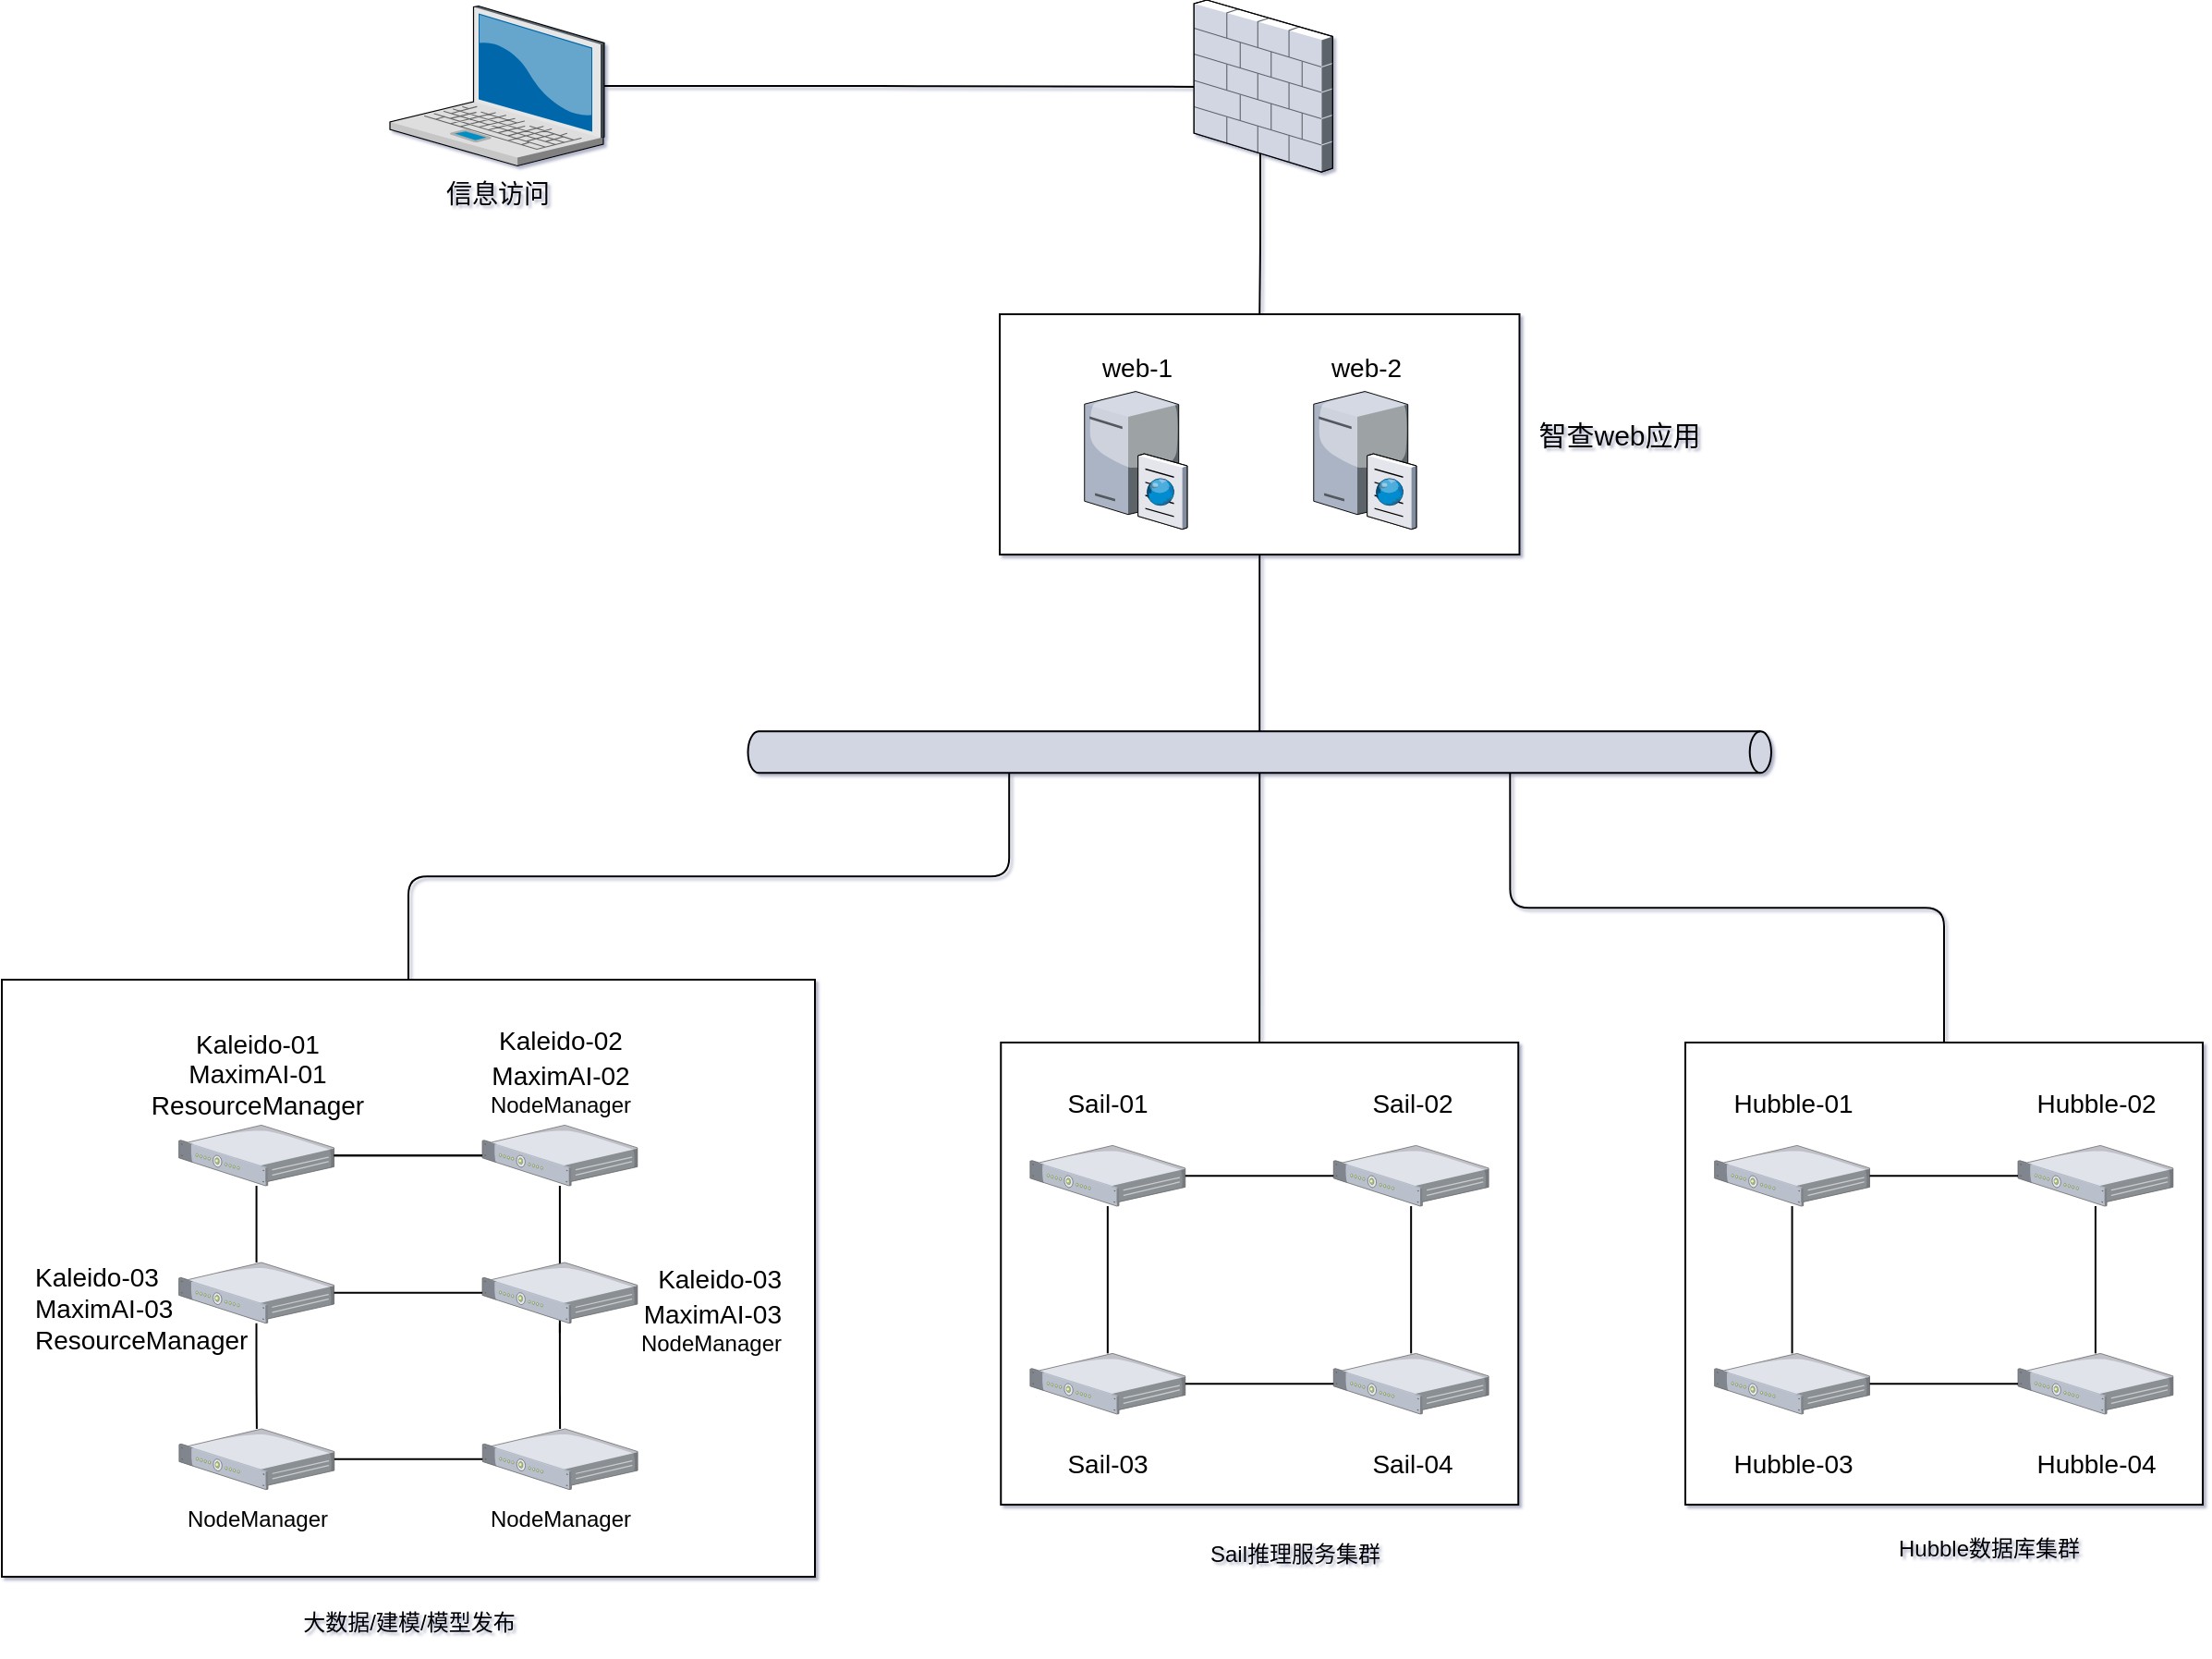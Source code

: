 <mxfile version="16.6.2" type="github">
  <diagram name="Page-1" id="e3a06f82-3646-2815-327d-82caf3d4e204">
    <mxGraphModel dx="1646" dy="755" grid="0" gridSize="10" guides="1" tooltips="1" connect="1" arrows="1" fold="1" page="1" pageScale="1.5" pageWidth="1169" pageHeight="826" background="none" math="0" shadow="1">
      <root>
        <mxCell id="0" style=";html=1;" />
        <mxCell id="1" style=";html=1;" parent="0" />
        <mxCell id="W6fJpK6H0EL8F6D3os2s-2" style="edgeStyle=orthogonalEdgeStyle;orthogonalLoop=1;jettySize=auto;html=1;entryX=0.08;entryY=0.505;entryDx=0;entryDy=0;entryPerimeter=0;endArrow=none;endFill=0;" edge="1" parent="1" source="6a7d8f32e03d9370-2" target="6a7d8f32e03d9370-17">
          <mxGeometry relative="1" as="geometry" />
        </mxCell>
        <mxCell id="6a7d8f32e03d9370-2" value="信息访问" style="verticalLabelPosition=bottom;aspect=fixed;html=1;verticalAlign=top;strokeColor=none;shape=mxgraph.citrix.laptop_2;fontSize=14;" parent="1" vertex="1">
          <mxGeometry x="320.0" y="73.25" width="116" height="86.5" as="geometry" />
        </mxCell>
        <mxCell id="W6fJpK6H0EL8F6D3os2s-1" value="" style="edgeStyle=orthogonalEdgeStyle;orthogonalLoop=1;jettySize=auto;html=1;entryX=0.5;entryY=0;entryDx=0;entryDy=0;endArrow=none;endFill=0;exitX=0.478;exitY=0.753;exitDx=0;exitDy=0;exitPerimeter=0;" edge="1" parent="1" source="6a7d8f32e03d9370-17" target="TddsiLiBOiZgONE5JxTx-70">
          <mxGeometry relative="1" as="geometry" />
        </mxCell>
        <mxCell id="6a7d8f32e03d9370-17" value="" style="verticalLabelPosition=bottom;aspect=fixed;html=1;verticalAlign=top;strokeColor=none;shape=mxgraph.citrix.firewall;fontSize=14;" parent="1" vertex="1">
          <mxGeometry x="755.13" y="70" width="75" height="93" as="geometry" />
        </mxCell>
        <mxCell id="W6fJpK6H0EL8F6D3os2s-14" style="edgeStyle=orthogonalEdgeStyle;orthogonalLoop=1;jettySize=auto;html=1;fontFamily=Helvetica;endArrow=none;endFill=0;" edge="1" parent="1" source="TddsiLiBOiZgONE5JxTx-21" target="TddsiLiBOiZgONE5JxTx-50">
          <mxGeometry relative="1" as="geometry" />
        </mxCell>
        <mxCell id="W6fJpK6H0EL8F6D3os2s-15" style="edgeStyle=orthogonalEdgeStyle;orthogonalLoop=1;jettySize=auto;html=1;exitX=1;exitY=0;exitDx=0;exitDy=412.401;exitPerimeter=0;entryX=0.5;entryY=0;entryDx=0;entryDy=0;fontFamily=Helvetica;endArrow=none;endFill=0;" edge="1" parent="1" source="TddsiLiBOiZgONE5JxTx-21" target="TddsiLiBOiZgONE5JxTx-60">
          <mxGeometry relative="1" as="geometry" />
        </mxCell>
        <mxCell id="W6fJpK6H0EL8F6D3os2s-16" style="edgeStyle=orthogonalEdgeStyle;orthogonalLoop=1;jettySize=auto;html=1;exitX=1;exitY=0;exitDx=0;exitDy=141.349;exitPerimeter=0;fontFamily=Helvetica;endArrow=none;endFill=0;" edge="1" parent="1" source="TddsiLiBOiZgONE5JxTx-21" target="TddsiLiBOiZgONE5JxTx-33">
          <mxGeometry relative="1" as="geometry" />
        </mxCell>
        <mxCell id="TddsiLiBOiZgONE5JxTx-21" value="" style="shape=cylinder3;whiteSpace=wrap;html=1;boundedLbl=1;backgroundOutline=1;size=5.824;rotation=90;labelBackgroundColor=none;fillColor=#d2d6e2;" parent="1" vertex="1">
          <mxGeometry x="779.38" y="200" width="22.5" height="553.75" as="geometry" />
        </mxCell>
        <mxCell id="TddsiLiBOiZgONE5JxTx-48" value="" style="group;" parent="1" vertex="1" connectable="0">
          <mxGeometry x="1021" y="634" width="280" height="250" as="geometry" />
        </mxCell>
        <mxCell id="TddsiLiBOiZgONE5JxTx-33" value="" style="whiteSpace=wrap;html=1;" parent="TddsiLiBOiZgONE5JxTx-48" vertex="1">
          <mxGeometry width="280" height="250" as="geometry" />
        </mxCell>
        <mxCell id="TddsiLiBOiZgONE5JxTx-34" value="&lt;p class=&quot;MsoNormal&quot;&gt;&lt;span style=&quot;font-size: 10.5pt&quot;&gt;Hubble-01&lt;/span&gt;&lt;/p&gt;" style="verticalLabelPosition=top;aspect=fixed;html=1;verticalAlign=bottom;strokeColor=none;align=center;outlineConnect=0;shape=mxgraph.citrix.1u_2u_server;labelPosition=center;" parent="TddsiLiBOiZgONE5JxTx-48" vertex="1">
          <mxGeometry x="15.822" y="55.691" width="83.925" height="32.813" as="geometry" />
        </mxCell>
        <mxCell id="TddsiLiBOiZgONE5JxTx-35" value="&lt;p class=&quot;MsoNormal&quot;&gt;&lt;span style=&quot;font-size: 10.5pt&quot;&gt;Hubble-02&lt;/span&gt;&lt;/p&gt;" style="verticalLabelPosition=top;aspect=fixed;html=1;verticalAlign=bottom;strokeColor=none;align=center;outlineConnect=0;shape=mxgraph.citrix.1u_2u_server;labelPosition=center;" parent="TddsiLiBOiZgONE5JxTx-48" vertex="1">
          <mxGeometry x="179.999" y="55.691" width="83.925" height="32.813" as="geometry" />
        </mxCell>
        <mxCell id="TddsiLiBOiZgONE5JxTx-36" value="" style="edgeStyle=orthogonalEdgeStyle;orthogonalLoop=1;jettySize=auto;html=1;endArrow=none;endFill=0;" parent="TddsiLiBOiZgONE5JxTx-48" source="TddsiLiBOiZgONE5JxTx-34" target="TddsiLiBOiZgONE5JxTx-35" edge="1">
          <mxGeometry relative="1" as="geometry" />
        </mxCell>
        <mxCell id="TddsiLiBOiZgONE5JxTx-37" value="&lt;p class=&quot;MsoNormal&quot;&gt;&lt;span style=&quot;font-size: 10.5pt&quot;&gt;Hubble-03&lt;/span&gt;&lt;/p&gt;" style="verticalLabelPosition=bottom;aspect=fixed;html=1;verticalAlign=top;strokeColor=none;align=center;outlineConnect=0;shape=mxgraph.citrix.1u_2u_server;" parent="TddsiLiBOiZgONE5JxTx-48" vertex="1">
          <mxGeometry x="15.822" y="168.184" width="83.925" height="32.813" as="geometry" />
        </mxCell>
        <mxCell id="TddsiLiBOiZgONE5JxTx-38" value="&lt;p class=&quot;MsoNormal&quot;&gt;&lt;span style=&quot;font-size: 10.5pt&quot;&gt;Hubble-04&lt;/span&gt;&lt;/p&gt;" style="verticalLabelPosition=bottom;aspect=fixed;html=1;verticalAlign=top;strokeColor=none;align=center;outlineConnect=0;shape=mxgraph.citrix.1u_2u_server;" parent="TddsiLiBOiZgONE5JxTx-48" vertex="1">
          <mxGeometry x="179.999" y="168.184" width="83.925" height="32.813" as="geometry" />
        </mxCell>
        <mxCell id="TddsiLiBOiZgONE5JxTx-39" value="" style="edgeStyle=orthogonalEdgeStyle;orthogonalLoop=1;jettySize=auto;html=1;endArrow=none;endFill=0;" parent="TddsiLiBOiZgONE5JxTx-48" source="TddsiLiBOiZgONE5JxTx-35" target="TddsiLiBOiZgONE5JxTx-38" edge="1">
          <mxGeometry relative="1" as="geometry" />
        </mxCell>
        <mxCell id="TddsiLiBOiZgONE5JxTx-40" value="" style="edgeStyle=orthogonalEdgeStyle;orthogonalLoop=1;jettySize=auto;html=1;endArrow=none;endFill=0;" parent="TddsiLiBOiZgONE5JxTx-48" source="TddsiLiBOiZgONE5JxTx-37" target="TddsiLiBOiZgONE5JxTx-38" edge="1">
          <mxGeometry relative="1" as="geometry" />
        </mxCell>
        <mxCell id="TddsiLiBOiZgONE5JxTx-45" value="" style="edgeStyle=orthogonalEdgeStyle;orthogonalLoop=1;jettySize=auto;html=1;endArrow=none;endFill=0;" parent="TddsiLiBOiZgONE5JxTx-48" source="TddsiLiBOiZgONE5JxTx-34" target="TddsiLiBOiZgONE5JxTx-37" edge="1">
          <mxGeometry relative="1" as="geometry" />
        </mxCell>
        <mxCell id="TddsiLiBOiZgONE5JxTx-49" value="" style="group;" parent="1" vertex="1" connectable="0">
          <mxGeometry x="650.63" y="634" width="280" height="250" as="geometry" />
        </mxCell>
        <mxCell id="TddsiLiBOiZgONE5JxTx-50" value="" style="whiteSpace=wrap;html=1;" parent="TddsiLiBOiZgONE5JxTx-49" vertex="1">
          <mxGeometry width="280" height="250" as="geometry" />
        </mxCell>
        <mxCell id="TddsiLiBOiZgONE5JxTx-51" value="&lt;p class=&quot;MsoNormal&quot;&gt;&lt;span style=&quot;font-size: 10.5pt&quot;&gt;Sail&lt;/span&gt;&lt;span style=&quot;font-size: 10.5pt&quot;&gt;-01&lt;/span&gt;&lt;/p&gt;" style="verticalLabelPosition=top;aspect=fixed;html=1;verticalAlign=bottom;strokeColor=none;align=center;outlineConnect=0;shape=mxgraph.citrix.1u_2u_server;labelPosition=center;" parent="TddsiLiBOiZgONE5JxTx-49" vertex="1">
          <mxGeometry x="15.822" y="55.691" width="83.925" height="32.813" as="geometry" />
        </mxCell>
        <mxCell id="TddsiLiBOiZgONE5JxTx-52" value="&lt;p class=&quot;MsoNormal&quot;&gt;&lt;span style=&quot;font-size: 10.5pt&quot;&gt;Sail&lt;/span&gt;&lt;span style=&quot;font-size: 10.5pt&quot;&gt;-02&lt;/span&gt;&lt;/p&gt;" style="verticalLabelPosition=top;aspect=fixed;html=1;verticalAlign=bottom;strokeColor=none;align=center;outlineConnect=0;shape=mxgraph.citrix.1u_2u_server;labelPosition=center;" parent="TddsiLiBOiZgONE5JxTx-49" vertex="1">
          <mxGeometry x="179.999" y="55.691" width="83.925" height="32.813" as="geometry" />
        </mxCell>
        <mxCell id="TddsiLiBOiZgONE5JxTx-53" value="" style="edgeStyle=orthogonalEdgeStyle;orthogonalLoop=1;jettySize=auto;html=1;endArrow=none;endFill=0;" parent="TddsiLiBOiZgONE5JxTx-49" source="TddsiLiBOiZgONE5JxTx-51" target="TddsiLiBOiZgONE5JxTx-52" edge="1">
          <mxGeometry relative="1" as="geometry" />
        </mxCell>
        <mxCell id="TddsiLiBOiZgONE5JxTx-54" value="&lt;p class=&quot;MsoNormal&quot;&gt;&lt;span style=&quot;font-size: 10.5pt&quot;&gt;Sail&lt;/span&gt;&lt;span style=&quot;font-size: 10.5pt&quot;&gt;-03&lt;/span&gt;&lt;/p&gt;" style="verticalLabelPosition=bottom;aspect=fixed;html=1;verticalAlign=top;strokeColor=none;align=center;outlineConnect=0;shape=mxgraph.citrix.1u_2u_server;" parent="TddsiLiBOiZgONE5JxTx-49" vertex="1">
          <mxGeometry x="15.822" y="168.184" width="83.925" height="32.813" as="geometry" />
        </mxCell>
        <mxCell id="TddsiLiBOiZgONE5JxTx-55" value="&lt;p class=&quot;MsoNormal&quot;&gt;&lt;span style=&quot;font-size: 10.5pt&quot;&gt;Sail&lt;/span&gt;&lt;span style=&quot;font-size: 10.5pt&quot;&gt;-04&lt;/span&gt;&lt;/p&gt;" style="verticalLabelPosition=bottom;aspect=fixed;html=1;verticalAlign=top;strokeColor=none;align=center;outlineConnect=0;shape=mxgraph.citrix.1u_2u_server;" parent="TddsiLiBOiZgONE5JxTx-49" vertex="1">
          <mxGeometry x="179.999" y="168.184" width="83.925" height="32.813" as="geometry" />
        </mxCell>
        <mxCell id="TddsiLiBOiZgONE5JxTx-56" value="" style="edgeStyle=orthogonalEdgeStyle;orthogonalLoop=1;jettySize=auto;html=1;endArrow=none;endFill=0;" parent="TddsiLiBOiZgONE5JxTx-49" source="TddsiLiBOiZgONE5JxTx-52" target="TddsiLiBOiZgONE5JxTx-55" edge="1">
          <mxGeometry relative="1" as="geometry" />
        </mxCell>
        <mxCell id="TddsiLiBOiZgONE5JxTx-57" value="" style="edgeStyle=orthogonalEdgeStyle;orthogonalLoop=1;jettySize=auto;html=1;endArrow=none;endFill=0;" parent="TddsiLiBOiZgONE5JxTx-49" source="TddsiLiBOiZgONE5JxTx-54" target="TddsiLiBOiZgONE5JxTx-55" edge="1">
          <mxGeometry relative="1" as="geometry" />
        </mxCell>
        <mxCell id="TddsiLiBOiZgONE5JxTx-58" value="" style="edgeStyle=orthogonalEdgeStyle;orthogonalLoop=1;jettySize=auto;html=1;endArrow=none;endFill=0;" parent="TddsiLiBOiZgONE5JxTx-49" source="TddsiLiBOiZgONE5JxTx-51" target="TddsiLiBOiZgONE5JxTx-54" edge="1">
          <mxGeometry relative="1" as="geometry" />
        </mxCell>
        <mxCell id="TddsiLiBOiZgONE5JxTx-75" value="" style="group;" parent="1" vertex="1" connectable="0">
          <mxGeometry x="650" y="240" width="390" height="130" as="geometry" />
        </mxCell>
        <mxCell id="TddsiLiBOiZgONE5JxTx-70" value="" style="whiteSpace=wrap;html=1;" parent="TddsiLiBOiZgONE5JxTx-75" vertex="1">
          <mxGeometry width="281.25" height="130" as="geometry" />
        </mxCell>
        <mxCell id="6a7d8f32e03d9370-15" value="web-1" style="verticalLabelPosition=top;aspect=fixed;html=1;verticalAlign=bottom;strokeColor=none;shape=mxgraph.citrix.cache_server;fontSize=14;labelPosition=center;align=center;" parent="TddsiLiBOiZgONE5JxTx-75" vertex="1">
          <mxGeometry x="45.866" y="40" width="55.48" height="76.19" as="geometry" />
        </mxCell>
        <mxCell id="TddsiLiBOiZgONE5JxTx-1" value="web-2" style="verticalLabelPosition=top;aspect=fixed;html=1;verticalAlign=bottom;strokeColor=none;shape=mxgraph.citrix.cache_server;fontSize=14;labelPosition=center;align=center;" parent="TddsiLiBOiZgONE5JxTx-75" vertex="1">
          <mxGeometry x="169.875" y="40" width="55.48" height="76.19" as="geometry" />
        </mxCell>
        <mxCell id="TddsiLiBOiZgONE5JxTx-74" value="&lt;font style=&quot;font-size: 15px&quot;&gt;智查web应用&lt;/font&gt;" style="text;html=1;strokeColor=none;fillColor=none;align=center;verticalAlign=middle;whiteSpace=wrap;" parent="TddsiLiBOiZgONE5JxTx-75" vertex="1">
          <mxGeometry x="281.25" y="30" width="108.75" height="70" as="geometry" />
        </mxCell>
        <mxCell id="W6fJpK6H0EL8F6D3os2s-13" style="edgeStyle=orthogonalEdgeStyle;orthogonalLoop=1;jettySize=auto;html=1;fontFamily=Helvetica;endArrow=none;endFill=0;" edge="1" parent="1" source="TddsiLiBOiZgONE5JxTx-70" target="TddsiLiBOiZgONE5JxTx-21">
          <mxGeometry relative="1" as="geometry" />
        </mxCell>
        <mxCell id="W6fJpK6H0EL8F6D3os2s-17" value="" style="group;" vertex="1" connectable="0" parent="1">
          <mxGeometry x="110" y="600" width="440" height="323" as="geometry" />
        </mxCell>
        <mxCell id="TddsiLiBOiZgONE5JxTx-60" value="" style="whiteSpace=wrap;html=1;" parent="W6fJpK6H0EL8F6D3os2s-17" vertex="1">
          <mxGeometry width="440" height="323" as="geometry" />
        </mxCell>
        <mxCell id="TddsiLiBOiZgONE5JxTx-61" value="&lt;p&gt;&lt;span style=&quot;font-weight: normal&quot;&gt;&lt;span style=&quot;font-size: 10.5pt&quot;&gt;Kaleido-01&lt;br&gt;&lt;/span&gt;&lt;/span&gt;&lt;span style=&quot;font-weight: normal&quot;&gt;&lt;span style=&quot;font-size: 10.5pt&quot;&gt;MaximAI-01&lt;br&gt;&lt;/span&gt;&lt;/span&gt;&lt;span style=&quot;font-size: 14px&quot;&gt;ResourceManager&lt;/span&gt;&lt;/p&gt;" style="verticalLabelPosition=top;aspect=fixed;html=1;verticalAlign=bottom;strokeColor=none;align=center;outlineConnect=0;shape=mxgraph.citrix.1u_2u_server;labelPosition=center;spacing=-10;" parent="W6fJpK6H0EL8F6D3os2s-17" vertex="1">
          <mxGeometry x="95.822" y="78.691" width="83.925" height="32.813" as="geometry" />
        </mxCell>
        <mxCell id="TddsiLiBOiZgONE5JxTx-62" value="&lt;p style=&quot;line-height: 1.3&quot;&gt;&lt;span style=&quot;font-weight: normal&quot;&gt;&lt;span style=&quot;font-size: 10.5pt&quot;&gt;Kaleido-02&lt;br&gt;&lt;/span&gt;&lt;/span&gt;&lt;span style=&quot;font-weight: normal&quot;&gt;&lt;span style=&quot;font-size: 10.5pt&quot;&gt;MaximAI-02&lt;br&gt;&lt;/span&gt;&lt;/span&gt;&lt;font face=&quot;Helvetica&quot; style=&quot;line-height: 1&quot;&gt;NodeManager&lt;/font&gt;&lt;/p&gt;" style="verticalLabelPosition=top;aspect=fixed;html=1;verticalAlign=bottom;strokeColor=none;align=center;outlineConnect=0;shape=mxgraph.citrix.1u_2u_server;labelPosition=center;spacingTop=0;spacing=-10;" parent="W6fJpK6H0EL8F6D3os2s-17" vertex="1">
          <mxGeometry x="259.999" y="78.691" width="83.925" height="32.813" as="geometry" />
        </mxCell>
        <mxCell id="W6fJpK6H0EL8F6D3os2s-8" value="" style="edgeStyle=orthogonalEdgeStyle;orthogonalLoop=1;jettySize=auto;html=1;fontFamily=Helvetica;endArrow=none;endFill=0;" edge="1" parent="W6fJpK6H0EL8F6D3os2s-17" source="TddsiLiBOiZgONE5JxTx-61" target="TddsiLiBOiZgONE5JxTx-62">
          <mxGeometry relative="1" as="geometry" />
        </mxCell>
        <mxCell id="TddsiLiBOiZgONE5JxTx-63" value="" style="edgeStyle=orthogonalEdgeStyle;orthogonalLoop=1;jettySize=auto;html=1;endArrow=none;endFill=0;" parent="W6fJpK6H0EL8F6D3os2s-17" source="TddsiLiBOiZgONE5JxTx-61" target="TddsiLiBOiZgONE5JxTx-62" edge="1">
          <mxGeometry relative="1" as="geometry" />
        </mxCell>
        <mxCell id="TddsiLiBOiZgONE5JxTx-64" value="&lt;p&gt;&lt;span style=&quot;font-weight: normal&quot;&gt;&lt;span style=&quot;font-size: 10.5pt&quot;&gt;Kaleido-03&lt;br&gt;&lt;/span&gt;&lt;/span&gt;&lt;span style=&quot;font-weight: normal&quot;&gt;&lt;span style=&quot;font-size: 10.5pt&quot;&gt;MaximAI-03&lt;br&gt;&lt;/span&gt;&lt;/span&gt;&lt;span style=&quot;font-size: 14px&quot;&gt;ResourceManager&lt;/span&gt;&lt;/p&gt;" style="verticalLabelPosition=bottom;aspect=fixed;html=1;verticalAlign=top;strokeColor=none;align=left;outlineConnect=0;shape=mxgraph.citrix.1u_2u_server;spacing=0;labelPosition=left;spacingRight=0;spacingBottom=0;spacingLeft=6;spacingTop=-50;" parent="W6fJpK6H0EL8F6D3os2s-17" vertex="1">
          <mxGeometry x="95.822" y="153.004" width="83.925" height="32.813" as="geometry" />
        </mxCell>
        <mxCell id="TddsiLiBOiZgONE5JxTx-66" value="" style="edgeStyle=orthogonalEdgeStyle;orthogonalLoop=1;jettySize=auto;html=1;endArrow=none;endFill=0;" parent="W6fJpK6H0EL8F6D3os2s-17" source="TddsiLiBOiZgONE5JxTx-62" edge="1">
          <mxGeometry relative="1" as="geometry">
            <mxPoint x="301.961" y="191.184" as="targetPoint" />
          </mxGeometry>
        </mxCell>
        <mxCell id="TddsiLiBOiZgONE5JxTx-68" value="" style="edgeStyle=orthogonalEdgeStyle;orthogonalLoop=1;jettySize=auto;html=1;endArrow=none;endFill=0;" parent="W6fJpK6H0EL8F6D3os2s-17" source="TddsiLiBOiZgONE5JxTx-61" target="TddsiLiBOiZgONE5JxTx-64" edge="1">
          <mxGeometry relative="1" as="geometry" />
        </mxCell>
        <mxCell id="W6fJpK6H0EL8F6D3os2s-3" value="&lt;p style=&quot;line-height: 1.3&quot;&gt;&lt;span style=&quot;font-weight: normal&quot;&gt;&lt;span style=&quot;font-size: 10.5pt&quot;&gt;Kaleido-03&lt;br&gt;&lt;/span&gt;&lt;/span&gt;&lt;span style=&quot;font-weight: normal&quot;&gt;&lt;span style=&quot;font-size: 10.5pt&quot;&gt;MaximAI-03&lt;br&gt;&lt;/span&gt;&lt;/span&gt;&lt;font face=&quot;Helvetica&quot; style=&quot;line-height: 1&quot;&gt;NodeManager&lt;/font&gt;&lt;/p&gt;" style="verticalLabelPosition=middle;aspect=fixed;html=1;verticalAlign=middle;strokeColor=none;align=right;outlineConnect=0;shape=mxgraph.citrix.1u_2u_server;spacing=0;spacingTop=20;spacingRight=7;spacingLeft=0;labelPosition=right;" vertex="1" parent="W6fJpK6H0EL8F6D3os2s-17">
          <mxGeometry x="260.002" y="153.004" width="83.925" height="32.813" as="geometry" />
        </mxCell>
        <mxCell id="W6fJpK6H0EL8F6D3os2s-6" value="" style="edgeStyle=orthogonalEdgeStyle;orthogonalLoop=1;jettySize=auto;html=1;fontFamily=Helvetica;endArrow=none;endFill=0;" edge="1" parent="W6fJpK6H0EL8F6D3os2s-17" source="TddsiLiBOiZgONE5JxTx-64" target="W6fJpK6H0EL8F6D3os2s-3">
          <mxGeometry relative="1" as="geometry" />
        </mxCell>
        <mxCell id="W6fJpK6H0EL8F6D3os2s-4" value="&lt;pre style=&quot;line-height: 1.3&quot;&gt;&lt;font face=&quot;Helvetica&quot; style=&quot;line-height: 1&quot;&gt;NodeManager&lt;/font&gt;&lt;/pre&gt;" style="verticalLabelPosition=bottom;aspect=fixed;html=1;verticalAlign=top;strokeColor=none;align=center;outlineConnect=0;shape=mxgraph.citrix.1u_2u_server;spacing=-8;" vertex="1" parent="W6fJpK6H0EL8F6D3os2s-17">
          <mxGeometry x="95.952" y="243.004" width="83.925" height="32.813" as="geometry" />
        </mxCell>
        <mxCell id="W6fJpK6H0EL8F6D3os2s-9" value="" style="edgeStyle=orthogonalEdgeStyle;orthogonalLoop=1;jettySize=auto;html=1;fontFamily=Helvetica;endArrow=none;endFill=0;" edge="1" parent="W6fJpK6H0EL8F6D3os2s-17" source="TddsiLiBOiZgONE5JxTx-64" target="W6fJpK6H0EL8F6D3os2s-4">
          <mxGeometry relative="1" as="geometry" />
        </mxCell>
        <mxCell id="W6fJpK6H0EL8F6D3os2s-7" value="&lt;pre style=&quot;line-height: 1.3&quot;&gt;&lt;font face=&quot;Helvetica&quot; style=&quot;line-height: 1&quot;&gt;NodeManager&lt;/font&gt;&lt;/pre&gt;" style="verticalLabelPosition=bottom;aspect=fixed;html=1;verticalAlign=top;strokeColor=none;align=center;outlineConnect=0;shape=mxgraph.citrix.1u_2u_server;spacing=-8;" vertex="1" parent="W6fJpK6H0EL8F6D3os2s-17">
          <mxGeometry x="260.132" y="243.004" width="83.925" height="32.813" as="geometry" />
        </mxCell>
        <mxCell id="W6fJpK6H0EL8F6D3os2s-10" value="" style="edgeStyle=orthogonalEdgeStyle;orthogonalLoop=1;jettySize=auto;html=1;fontFamily=Helvetica;endArrow=none;endFill=0;" edge="1" parent="W6fJpK6H0EL8F6D3os2s-17" source="W6fJpK6H0EL8F6D3os2s-3" target="W6fJpK6H0EL8F6D3os2s-7">
          <mxGeometry relative="1" as="geometry" />
        </mxCell>
        <mxCell id="W6fJpK6H0EL8F6D3os2s-11" value="" style="edgeStyle=orthogonalEdgeStyle;orthogonalLoop=1;jettySize=auto;html=1;fontFamily=Helvetica;endArrow=none;endFill=0;" edge="1" parent="W6fJpK6H0EL8F6D3os2s-17" source="W6fJpK6H0EL8F6D3os2s-4" target="W6fJpK6H0EL8F6D3os2s-7">
          <mxGeometry relative="1" as="geometry" />
        </mxCell>
        <mxCell id="W6fJpK6H0EL8F6D3os2s-18" value="Sail推理服务集群" style="text;html=1;strokeColor=none;fillColor=none;align=center;verticalAlign=middle;whiteSpace=wrap;rounded=0;labelBackgroundColor=none;" vertex="1" parent="1">
          <mxGeometry x="760.63" y="896" width="98.37" height="30" as="geometry" />
        </mxCell>
        <mxCell id="W6fJpK6H0EL8F6D3os2s-19" value="Hubble数据库集群" style="text;html=1;strokeColor=none;fillColor=none;align=center;verticalAlign=middle;whiteSpace=wrap;rounded=0;labelBackgroundColor=none;" vertex="1" parent="1">
          <mxGeometry x="1122" y="893" width="127" height="30" as="geometry" />
        </mxCell>
        <mxCell id="W6fJpK6H0EL8F6D3os2s-20" value="大数据/建模/模型发布" style="text;html=1;strokeColor=none;fillColor=none;align=center;verticalAlign=middle;whiteSpace=wrap;rounded=0;labelBackgroundColor=none;" vertex="1" parent="1">
          <mxGeometry x="233" y="933" width="195" height="30" as="geometry" />
        </mxCell>
      </root>
    </mxGraphModel>
  </diagram>
</mxfile>
